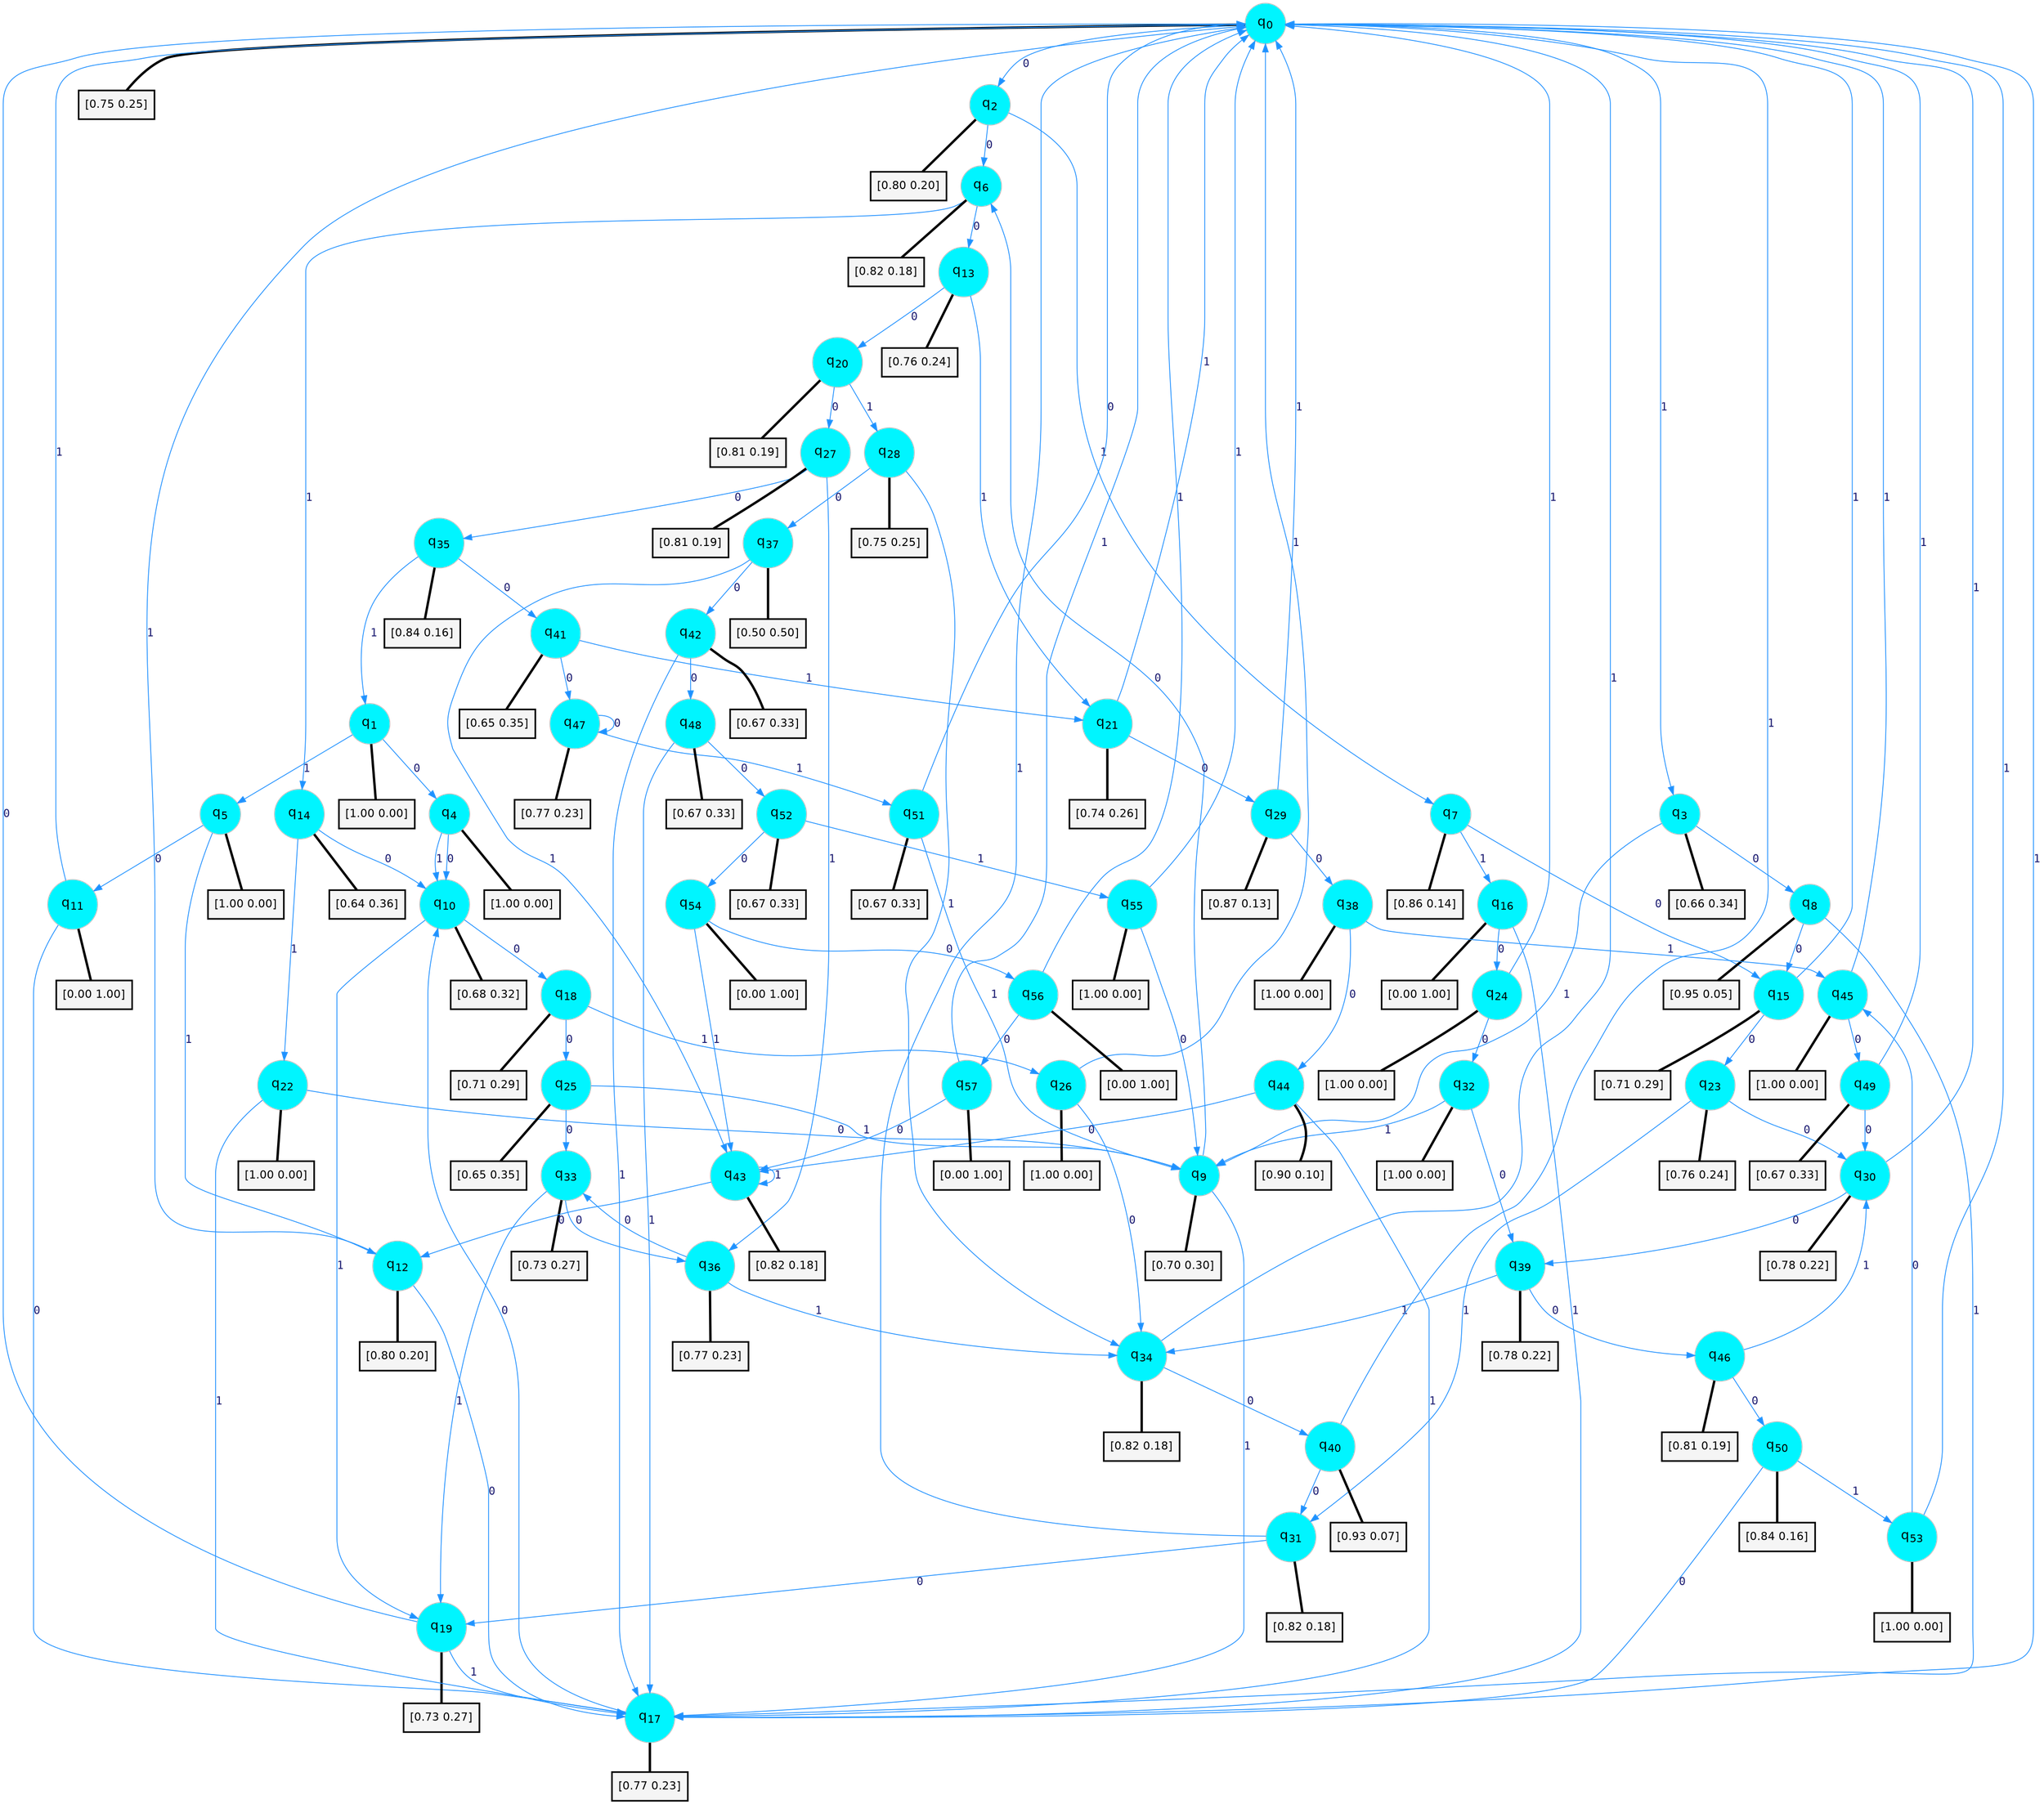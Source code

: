 digraph G {
graph [
bgcolor=transparent, dpi=300, rankdir=TD, size="40,25"];
node [
color=gray, fillcolor=turquoise1, fontcolor=black, fontname=Helvetica, fontsize=16, fontweight=bold, shape=circle, style=filled];
edge [
arrowsize=1, color=dodgerblue1, fontcolor=midnightblue, fontname=courier, fontweight=bold, penwidth=1, style=solid, weight=20];
0[label=<q<SUB>0</SUB>>];
1[label=<q<SUB>1</SUB>>];
2[label=<q<SUB>2</SUB>>];
3[label=<q<SUB>3</SUB>>];
4[label=<q<SUB>4</SUB>>];
5[label=<q<SUB>5</SUB>>];
6[label=<q<SUB>6</SUB>>];
7[label=<q<SUB>7</SUB>>];
8[label=<q<SUB>8</SUB>>];
9[label=<q<SUB>9</SUB>>];
10[label=<q<SUB>10</SUB>>];
11[label=<q<SUB>11</SUB>>];
12[label=<q<SUB>12</SUB>>];
13[label=<q<SUB>13</SUB>>];
14[label=<q<SUB>14</SUB>>];
15[label=<q<SUB>15</SUB>>];
16[label=<q<SUB>16</SUB>>];
17[label=<q<SUB>17</SUB>>];
18[label=<q<SUB>18</SUB>>];
19[label=<q<SUB>19</SUB>>];
20[label=<q<SUB>20</SUB>>];
21[label=<q<SUB>21</SUB>>];
22[label=<q<SUB>22</SUB>>];
23[label=<q<SUB>23</SUB>>];
24[label=<q<SUB>24</SUB>>];
25[label=<q<SUB>25</SUB>>];
26[label=<q<SUB>26</SUB>>];
27[label=<q<SUB>27</SUB>>];
28[label=<q<SUB>28</SUB>>];
29[label=<q<SUB>29</SUB>>];
30[label=<q<SUB>30</SUB>>];
31[label=<q<SUB>31</SUB>>];
32[label=<q<SUB>32</SUB>>];
33[label=<q<SUB>33</SUB>>];
34[label=<q<SUB>34</SUB>>];
35[label=<q<SUB>35</SUB>>];
36[label=<q<SUB>36</SUB>>];
37[label=<q<SUB>37</SUB>>];
38[label=<q<SUB>38</SUB>>];
39[label=<q<SUB>39</SUB>>];
40[label=<q<SUB>40</SUB>>];
41[label=<q<SUB>41</SUB>>];
42[label=<q<SUB>42</SUB>>];
43[label=<q<SUB>43</SUB>>];
44[label=<q<SUB>44</SUB>>];
45[label=<q<SUB>45</SUB>>];
46[label=<q<SUB>46</SUB>>];
47[label=<q<SUB>47</SUB>>];
48[label=<q<SUB>48</SUB>>];
49[label=<q<SUB>49</SUB>>];
50[label=<q<SUB>50</SUB>>];
51[label=<q<SUB>51</SUB>>];
52[label=<q<SUB>52</SUB>>];
53[label=<q<SUB>53</SUB>>];
54[label=<q<SUB>54</SUB>>];
55[label=<q<SUB>55</SUB>>];
56[label=<q<SUB>56</SUB>>];
57[label=<q<SUB>57</SUB>>];
58[label="[0.75 0.25]", shape=box,fontcolor=black, fontname=Helvetica, fontsize=14, penwidth=2, fillcolor=whitesmoke,color=black];
59[label="[1.00 0.00]", shape=box,fontcolor=black, fontname=Helvetica, fontsize=14, penwidth=2, fillcolor=whitesmoke,color=black];
60[label="[0.80 0.20]", shape=box,fontcolor=black, fontname=Helvetica, fontsize=14, penwidth=2, fillcolor=whitesmoke,color=black];
61[label="[0.66 0.34]", shape=box,fontcolor=black, fontname=Helvetica, fontsize=14, penwidth=2, fillcolor=whitesmoke,color=black];
62[label="[1.00 0.00]", shape=box,fontcolor=black, fontname=Helvetica, fontsize=14, penwidth=2, fillcolor=whitesmoke,color=black];
63[label="[1.00 0.00]", shape=box,fontcolor=black, fontname=Helvetica, fontsize=14, penwidth=2, fillcolor=whitesmoke,color=black];
64[label="[0.82 0.18]", shape=box,fontcolor=black, fontname=Helvetica, fontsize=14, penwidth=2, fillcolor=whitesmoke,color=black];
65[label="[0.86 0.14]", shape=box,fontcolor=black, fontname=Helvetica, fontsize=14, penwidth=2, fillcolor=whitesmoke,color=black];
66[label="[0.95 0.05]", shape=box,fontcolor=black, fontname=Helvetica, fontsize=14, penwidth=2, fillcolor=whitesmoke,color=black];
67[label="[0.70 0.30]", shape=box,fontcolor=black, fontname=Helvetica, fontsize=14, penwidth=2, fillcolor=whitesmoke,color=black];
68[label="[0.68 0.32]", shape=box,fontcolor=black, fontname=Helvetica, fontsize=14, penwidth=2, fillcolor=whitesmoke,color=black];
69[label="[0.00 1.00]", shape=box,fontcolor=black, fontname=Helvetica, fontsize=14, penwidth=2, fillcolor=whitesmoke,color=black];
70[label="[0.80 0.20]", shape=box,fontcolor=black, fontname=Helvetica, fontsize=14, penwidth=2, fillcolor=whitesmoke,color=black];
71[label="[0.76 0.24]", shape=box,fontcolor=black, fontname=Helvetica, fontsize=14, penwidth=2, fillcolor=whitesmoke,color=black];
72[label="[0.64 0.36]", shape=box,fontcolor=black, fontname=Helvetica, fontsize=14, penwidth=2, fillcolor=whitesmoke,color=black];
73[label="[0.71 0.29]", shape=box,fontcolor=black, fontname=Helvetica, fontsize=14, penwidth=2, fillcolor=whitesmoke,color=black];
74[label="[0.00 1.00]", shape=box,fontcolor=black, fontname=Helvetica, fontsize=14, penwidth=2, fillcolor=whitesmoke,color=black];
75[label="[0.77 0.23]", shape=box,fontcolor=black, fontname=Helvetica, fontsize=14, penwidth=2, fillcolor=whitesmoke,color=black];
76[label="[0.71 0.29]", shape=box,fontcolor=black, fontname=Helvetica, fontsize=14, penwidth=2, fillcolor=whitesmoke,color=black];
77[label="[0.73 0.27]", shape=box,fontcolor=black, fontname=Helvetica, fontsize=14, penwidth=2, fillcolor=whitesmoke,color=black];
78[label="[0.81 0.19]", shape=box,fontcolor=black, fontname=Helvetica, fontsize=14, penwidth=2, fillcolor=whitesmoke,color=black];
79[label="[0.74 0.26]", shape=box,fontcolor=black, fontname=Helvetica, fontsize=14, penwidth=2, fillcolor=whitesmoke,color=black];
80[label="[1.00 0.00]", shape=box,fontcolor=black, fontname=Helvetica, fontsize=14, penwidth=2, fillcolor=whitesmoke,color=black];
81[label="[0.76 0.24]", shape=box,fontcolor=black, fontname=Helvetica, fontsize=14, penwidth=2, fillcolor=whitesmoke,color=black];
82[label="[1.00 0.00]", shape=box,fontcolor=black, fontname=Helvetica, fontsize=14, penwidth=2, fillcolor=whitesmoke,color=black];
83[label="[0.65 0.35]", shape=box,fontcolor=black, fontname=Helvetica, fontsize=14, penwidth=2, fillcolor=whitesmoke,color=black];
84[label="[1.00 0.00]", shape=box,fontcolor=black, fontname=Helvetica, fontsize=14, penwidth=2, fillcolor=whitesmoke,color=black];
85[label="[0.81 0.19]", shape=box,fontcolor=black, fontname=Helvetica, fontsize=14, penwidth=2, fillcolor=whitesmoke,color=black];
86[label="[0.75 0.25]", shape=box,fontcolor=black, fontname=Helvetica, fontsize=14, penwidth=2, fillcolor=whitesmoke,color=black];
87[label="[0.87 0.13]", shape=box,fontcolor=black, fontname=Helvetica, fontsize=14, penwidth=2, fillcolor=whitesmoke,color=black];
88[label="[0.78 0.22]", shape=box,fontcolor=black, fontname=Helvetica, fontsize=14, penwidth=2, fillcolor=whitesmoke,color=black];
89[label="[0.82 0.18]", shape=box,fontcolor=black, fontname=Helvetica, fontsize=14, penwidth=2, fillcolor=whitesmoke,color=black];
90[label="[1.00 0.00]", shape=box,fontcolor=black, fontname=Helvetica, fontsize=14, penwidth=2, fillcolor=whitesmoke,color=black];
91[label="[0.73 0.27]", shape=box,fontcolor=black, fontname=Helvetica, fontsize=14, penwidth=2, fillcolor=whitesmoke,color=black];
92[label="[0.82 0.18]", shape=box,fontcolor=black, fontname=Helvetica, fontsize=14, penwidth=2, fillcolor=whitesmoke,color=black];
93[label="[0.84 0.16]", shape=box,fontcolor=black, fontname=Helvetica, fontsize=14, penwidth=2, fillcolor=whitesmoke,color=black];
94[label="[0.77 0.23]", shape=box,fontcolor=black, fontname=Helvetica, fontsize=14, penwidth=2, fillcolor=whitesmoke,color=black];
95[label="[0.50 0.50]", shape=box,fontcolor=black, fontname=Helvetica, fontsize=14, penwidth=2, fillcolor=whitesmoke,color=black];
96[label="[1.00 0.00]", shape=box,fontcolor=black, fontname=Helvetica, fontsize=14, penwidth=2, fillcolor=whitesmoke,color=black];
97[label="[0.78 0.22]", shape=box,fontcolor=black, fontname=Helvetica, fontsize=14, penwidth=2, fillcolor=whitesmoke,color=black];
98[label="[0.93 0.07]", shape=box,fontcolor=black, fontname=Helvetica, fontsize=14, penwidth=2, fillcolor=whitesmoke,color=black];
99[label="[0.65 0.35]", shape=box,fontcolor=black, fontname=Helvetica, fontsize=14, penwidth=2, fillcolor=whitesmoke,color=black];
100[label="[0.67 0.33]", shape=box,fontcolor=black, fontname=Helvetica, fontsize=14, penwidth=2, fillcolor=whitesmoke,color=black];
101[label="[0.82 0.18]", shape=box,fontcolor=black, fontname=Helvetica, fontsize=14, penwidth=2, fillcolor=whitesmoke,color=black];
102[label="[0.90 0.10]", shape=box,fontcolor=black, fontname=Helvetica, fontsize=14, penwidth=2, fillcolor=whitesmoke,color=black];
103[label="[1.00 0.00]", shape=box,fontcolor=black, fontname=Helvetica, fontsize=14, penwidth=2, fillcolor=whitesmoke,color=black];
104[label="[0.81 0.19]", shape=box,fontcolor=black, fontname=Helvetica, fontsize=14, penwidth=2, fillcolor=whitesmoke,color=black];
105[label="[0.77 0.23]", shape=box,fontcolor=black, fontname=Helvetica, fontsize=14, penwidth=2, fillcolor=whitesmoke,color=black];
106[label="[0.67 0.33]", shape=box,fontcolor=black, fontname=Helvetica, fontsize=14, penwidth=2, fillcolor=whitesmoke,color=black];
107[label="[0.67 0.33]", shape=box,fontcolor=black, fontname=Helvetica, fontsize=14, penwidth=2, fillcolor=whitesmoke,color=black];
108[label="[0.84 0.16]", shape=box,fontcolor=black, fontname=Helvetica, fontsize=14, penwidth=2, fillcolor=whitesmoke,color=black];
109[label="[0.67 0.33]", shape=box,fontcolor=black, fontname=Helvetica, fontsize=14, penwidth=2, fillcolor=whitesmoke,color=black];
110[label="[0.67 0.33]", shape=box,fontcolor=black, fontname=Helvetica, fontsize=14, penwidth=2, fillcolor=whitesmoke,color=black];
111[label="[1.00 0.00]", shape=box,fontcolor=black, fontname=Helvetica, fontsize=14, penwidth=2, fillcolor=whitesmoke,color=black];
112[label="[0.00 1.00]", shape=box,fontcolor=black, fontname=Helvetica, fontsize=14, penwidth=2, fillcolor=whitesmoke,color=black];
113[label="[1.00 0.00]", shape=box,fontcolor=black, fontname=Helvetica, fontsize=14, penwidth=2, fillcolor=whitesmoke,color=black];
114[label="[0.00 1.00]", shape=box,fontcolor=black, fontname=Helvetica, fontsize=14, penwidth=2, fillcolor=whitesmoke,color=black];
115[label="[0.00 1.00]", shape=box,fontcolor=black, fontname=Helvetica, fontsize=14, penwidth=2, fillcolor=whitesmoke,color=black];
0->2 [label=0];
0->3 [label=1];
0->58 [arrowhead=none, penwidth=3,color=black];
1->4 [label=0];
1->5 [label=1];
1->59 [arrowhead=none, penwidth=3,color=black];
2->6 [label=0];
2->7 [label=1];
2->60 [arrowhead=none, penwidth=3,color=black];
3->8 [label=0];
3->9 [label=1];
3->61 [arrowhead=none, penwidth=3,color=black];
4->10 [label=0];
4->10 [label=1];
4->62 [arrowhead=none, penwidth=3,color=black];
5->11 [label=0];
5->12 [label=1];
5->63 [arrowhead=none, penwidth=3,color=black];
6->13 [label=0];
6->14 [label=1];
6->64 [arrowhead=none, penwidth=3,color=black];
7->15 [label=0];
7->16 [label=1];
7->65 [arrowhead=none, penwidth=3,color=black];
8->15 [label=0];
8->17 [label=1];
8->66 [arrowhead=none, penwidth=3,color=black];
9->6 [label=0];
9->17 [label=1];
9->67 [arrowhead=none, penwidth=3,color=black];
10->18 [label=0];
10->19 [label=1];
10->68 [arrowhead=none, penwidth=3,color=black];
11->17 [label=0];
11->0 [label=1];
11->69 [arrowhead=none, penwidth=3,color=black];
12->17 [label=0];
12->0 [label=1];
12->70 [arrowhead=none, penwidth=3,color=black];
13->20 [label=0];
13->21 [label=1];
13->71 [arrowhead=none, penwidth=3,color=black];
14->10 [label=0];
14->22 [label=1];
14->72 [arrowhead=none, penwidth=3,color=black];
15->23 [label=0];
15->0 [label=1];
15->73 [arrowhead=none, penwidth=3,color=black];
16->24 [label=0];
16->17 [label=1];
16->74 [arrowhead=none, penwidth=3,color=black];
17->10 [label=0];
17->0 [label=1];
17->75 [arrowhead=none, penwidth=3,color=black];
18->25 [label=0];
18->26 [label=1];
18->76 [arrowhead=none, penwidth=3,color=black];
19->0 [label=0];
19->17 [label=1];
19->77 [arrowhead=none, penwidth=3,color=black];
20->27 [label=0];
20->28 [label=1];
20->78 [arrowhead=none, penwidth=3,color=black];
21->29 [label=0];
21->0 [label=1];
21->79 [arrowhead=none, penwidth=3,color=black];
22->9 [label=0];
22->17 [label=1];
22->80 [arrowhead=none, penwidth=3,color=black];
23->30 [label=0];
23->31 [label=1];
23->81 [arrowhead=none, penwidth=3,color=black];
24->32 [label=0];
24->0 [label=1];
24->82 [arrowhead=none, penwidth=3,color=black];
25->33 [label=0];
25->9 [label=1];
25->83 [arrowhead=none, penwidth=3,color=black];
26->34 [label=0];
26->0 [label=1];
26->84 [arrowhead=none, penwidth=3,color=black];
27->35 [label=0];
27->36 [label=1];
27->85 [arrowhead=none, penwidth=3,color=black];
28->37 [label=0];
28->34 [label=1];
28->86 [arrowhead=none, penwidth=3,color=black];
29->38 [label=0];
29->0 [label=1];
29->87 [arrowhead=none, penwidth=3,color=black];
30->39 [label=0];
30->0 [label=1];
30->88 [arrowhead=none, penwidth=3,color=black];
31->19 [label=0];
31->0 [label=1];
31->89 [arrowhead=none, penwidth=3,color=black];
32->39 [label=0];
32->9 [label=1];
32->90 [arrowhead=none, penwidth=3,color=black];
33->36 [label=0];
33->19 [label=1];
33->91 [arrowhead=none, penwidth=3,color=black];
34->40 [label=0];
34->0 [label=1];
34->92 [arrowhead=none, penwidth=3,color=black];
35->41 [label=0];
35->1 [label=1];
35->93 [arrowhead=none, penwidth=3,color=black];
36->33 [label=0];
36->34 [label=1];
36->94 [arrowhead=none, penwidth=3,color=black];
37->42 [label=0];
37->43 [label=1];
37->95 [arrowhead=none, penwidth=3,color=black];
38->44 [label=0];
38->45 [label=1];
38->96 [arrowhead=none, penwidth=3,color=black];
39->46 [label=0];
39->34 [label=1];
39->97 [arrowhead=none, penwidth=3,color=black];
40->31 [label=0];
40->0 [label=1];
40->98 [arrowhead=none, penwidth=3,color=black];
41->47 [label=0];
41->21 [label=1];
41->99 [arrowhead=none, penwidth=3,color=black];
42->48 [label=0];
42->17 [label=1];
42->100 [arrowhead=none, penwidth=3,color=black];
43->12 [label=0];
43->43 [label=1];
43->101 [arrowhead=none, penwidth=3,color=black];
44->43 [label=0];
44->17 [label=1];
44->102 [arrowhead=none, penwidth=3,color=black];
45->49 [label=0];
45->0 [label=1];
45->103 [arrowhead=none, penwidth=3,color=black];
46->50 [label=0];
46->30 [label=1];
46->104 [arrowhead=none, penwidth=3,color=black];
47->47 [label=0];
47->51 [label=1];
47->105 [arrowhead=none, penwidth=3,color=black];
48->52 [label=0];
48->17 [label=1];
48->106 [arrowhead=none, penwidth=3,color=black];
49->30 [label=0];
49->0 [label=1];
49->107 [arrowhead=none, penwidth=3,color=black];
50->17 [label=0];
50->53 [label=1];
50->108 [arrowhead=none, penwidth=3,color=black];
51->0 [label=0];
51->9 [label=1];
51->109 [arrowhead=none, penwidth=3,color=black];
52->54 [label=0];
52->55 [label=1];
52->110 [arrowhead=none, penwidth=3,color=black];
53->45 [label=0];
53->0 [label=1];
53->111 [arrowhead=none, penwidth=3,color=black];
54->56 [label=0];
54->43 [label=1];
54->112 [arrowhead=none, penwidth=3,color=black];
55->9 [label=0];
55->0 [label=1];
55->113 [arrowhead=none, penwidth=3,color=black];
56->57 [label=0];
56->0 [label=1];
56->114 [arrowhead=none, penwidth=3,color=black];
57->43 [label=0];
57->0 [label=1];
57->115 [arrowhead=none, penwidth=3,color=black];
}
